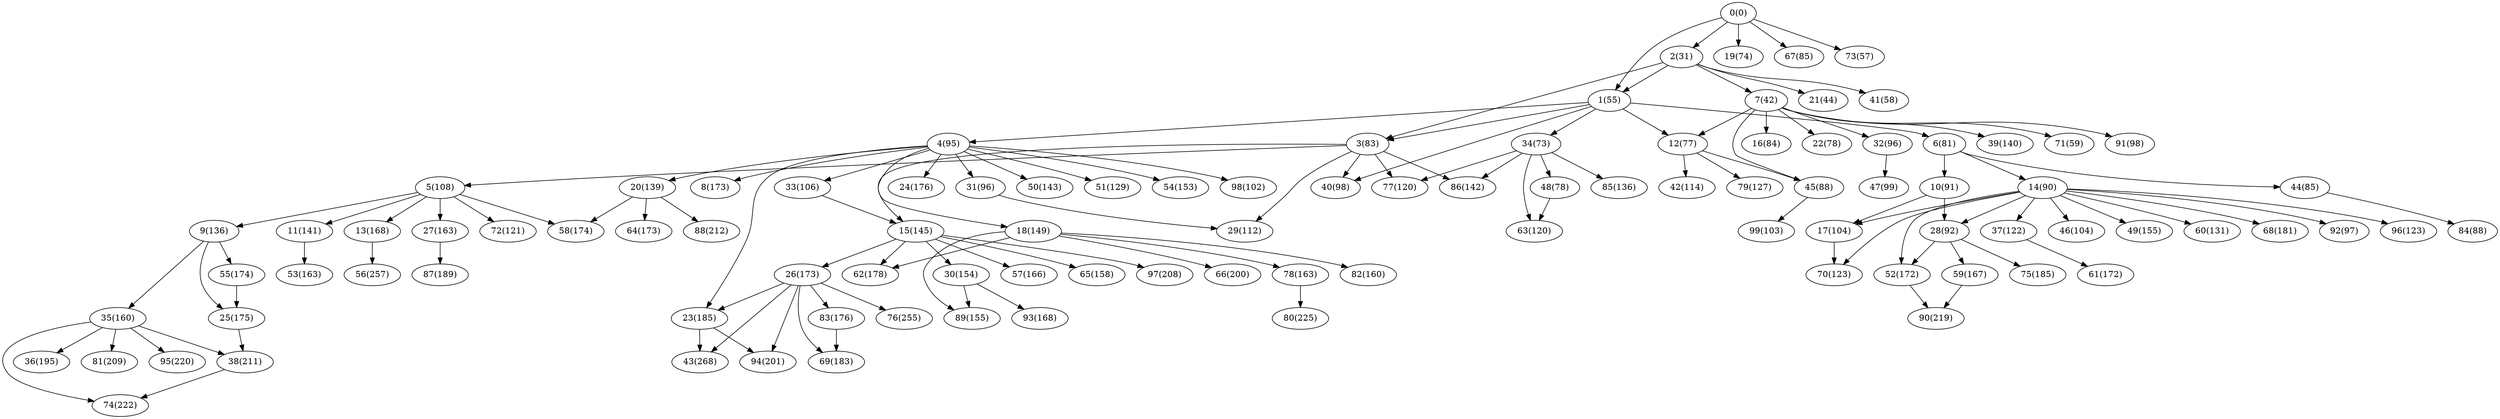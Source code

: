 digraph {
0 [label = "0(0)"]
1 [label = "1(55)"]
2 [label = "2(31)"]
3 [label = "3(83)"]
4 [label = "4(95)"]
5 [label = "5(108)"]
6 [label = "6(81)"]
7 [label = "7(42)"]
8 [label = "8(173)"]
9 [label = "9(136)"]
10 [label = "10(91)"]
11 [label = "11(141)"]
12 [label = "12(77)"]
13 [label = "13(168)"]
14 [label = "14(90)"]
15 [label = "15(145)"]
16 [label = "16(84)"]
17 [label = "17(104)"]
18 [label = "18(149)"]
19 [label = "19(74)"]
20 [label = "20(139)"]
21 [label = "21(44)"]
22 [label = "22(78)"]
23 [label = "23(185)"]
24 [label = "24(176)"]
25 [label = "25(175)"]
26 [label = "26(173)"]
27 [label = "27(163)"]
28 [label = "28(92)"]
29 [label = "29(112)"]
30 [label = "30(154)"]
31 [label = "31(96)"]
32 [label = "32(96)"]
33 [label = "33(106)"]
34 [label = "34(73)"]
35 [label = "35(160)"]
36 [label = "36(195)"]
37 [label = "37(122)"]
38 [label = "38(211)"]
39 [label = "39(140)"]
40 [label = "40(98)"]
41 [label = "41(58)"]
42 [label = "42(114)"]
43 [label = "43(268)"]
44 [label = "44(85)"]
45 [label = "45(88)"]
46 [label = "46(104)"]
47 [label = "47(99)"]
48 [label = "48(78)"]
49 [label = "49(155)"]
50 [label = "50(143)"]
51 [label = "51(129)"]
52 [label = "52(172)"]
53 [label = "53(163)"]
54 [label = "54(153)"]
55 [label = "55(174)"]
56 [label = "56(257)"]
57 [label = "57(166)"]
58 [label = "58(174)"]
59 [label = "59(167)"]
60 [label = "60(131)"]
61 [label = "61(172)"]
62 [label = "62(178)"]
63 [label = "63(120)"]
64 [label = "64(173)"]
65 [label = "65(158)"]
66 [label = "66(200)"]
67 [label = "67(85)"]
68 [label = "68(181)"]
69 [label = "69(183)"]
70 [label = "70(123)"]
71 [label = "71(59)"]
72 [label = "72(121)"]
73 [label = "73(57)"]
74 [label = "74(222)"]
75 [label = "75(185)"]
76 [label = "76(255)"]
77 [label = "77(120)"]
78 [label = "78(163)"]
79 [label = "79(127)"]
80 [label = "80(225)"]
81 [label = "81(209)"]
82 [label = "82(160)"]
83 [label = "83(176)"]
84 [label = "84(88)"]
85 [label = "85(136)"]
86 [label = "86(142)"]
87 [label = "87(189)"]
88 [label = "88(212)"]
89 [label = "89(155)"]
90 [label = "90(219)"]
91 [label = "91(98)"]
92 [label = "92(97)"]
93 [label = "93(168)"]
94 [label = "94(201)"]
95 [label = "95(220)"]
96 [label = "96(123)"]
97 [label = "97(208)"]
98 [label = "98(102)"]
99 [label = "99(103)"]
	0->1;
	0->2;
	0->19;
	0->67;
	0->73;
	2->1;
	2->3;
	2->7;
	2->21;
	2->41;
	7->12;
	7->16;
	7->22;
	7->32;
	7->39;
	7->45;
	7->71;
	7->91;
	1->3;
	1->4;
	1->6;
	1->12;
	1->34;
	1->40;
	34->48;
	34->63;
	34->77;
	34->85;
	34->86;
	12->42;
	12->45;
	12->79;
	48->63;
	6->10;
	6->14;
	6->44;
	3->5;
	3->15;
	3->29;
	3->40;
	3->77;
	3->86;
	44->84;
	45->99;
	14->17;
	14->28;
	14->37;
	14->46;
	14->49;
	14->52;
	14->60;
	14->68;
	14->70;
	14->92;
	14->96;
	10->17;
	10->28;
	28->52;
	28->59;
	28->75;
	4->8;
	4->18;
	4->20;
	4->23;
	4->24;
	4->31;
	4->33;
	4->50;
	4->51;
	4->54;
	4->98;
	31->29;
	32->47;
	17->70;
	33->15;
	5->9;
	5->11;
	5->13;
	5->27;
	5->58;
	5->72;
	37->61;
	9->25;
	9->35;
	9->55;
	20->58;
	20->64;
	20->88;
	11->53;
	15->26;
	15->30;
	15->57;
	15->62;
	15->65;
	15->97;
	18->62;
	18->66;
	18->78;
	18->82;
	18->89;
	30->89;
	30->93;
	35->36;
	35->38;
	35->74;
	35->81;
	35->95;
	78->80;
	27->87;
	59->90;
	13->56;
	52->90;
	26->23;
	26->43;
	26->69;
	26->76;
	26->83;
	26->94;
	55->25;
	25->38;
	83->69;
	23->43;
	23->94;
	38->74;
}